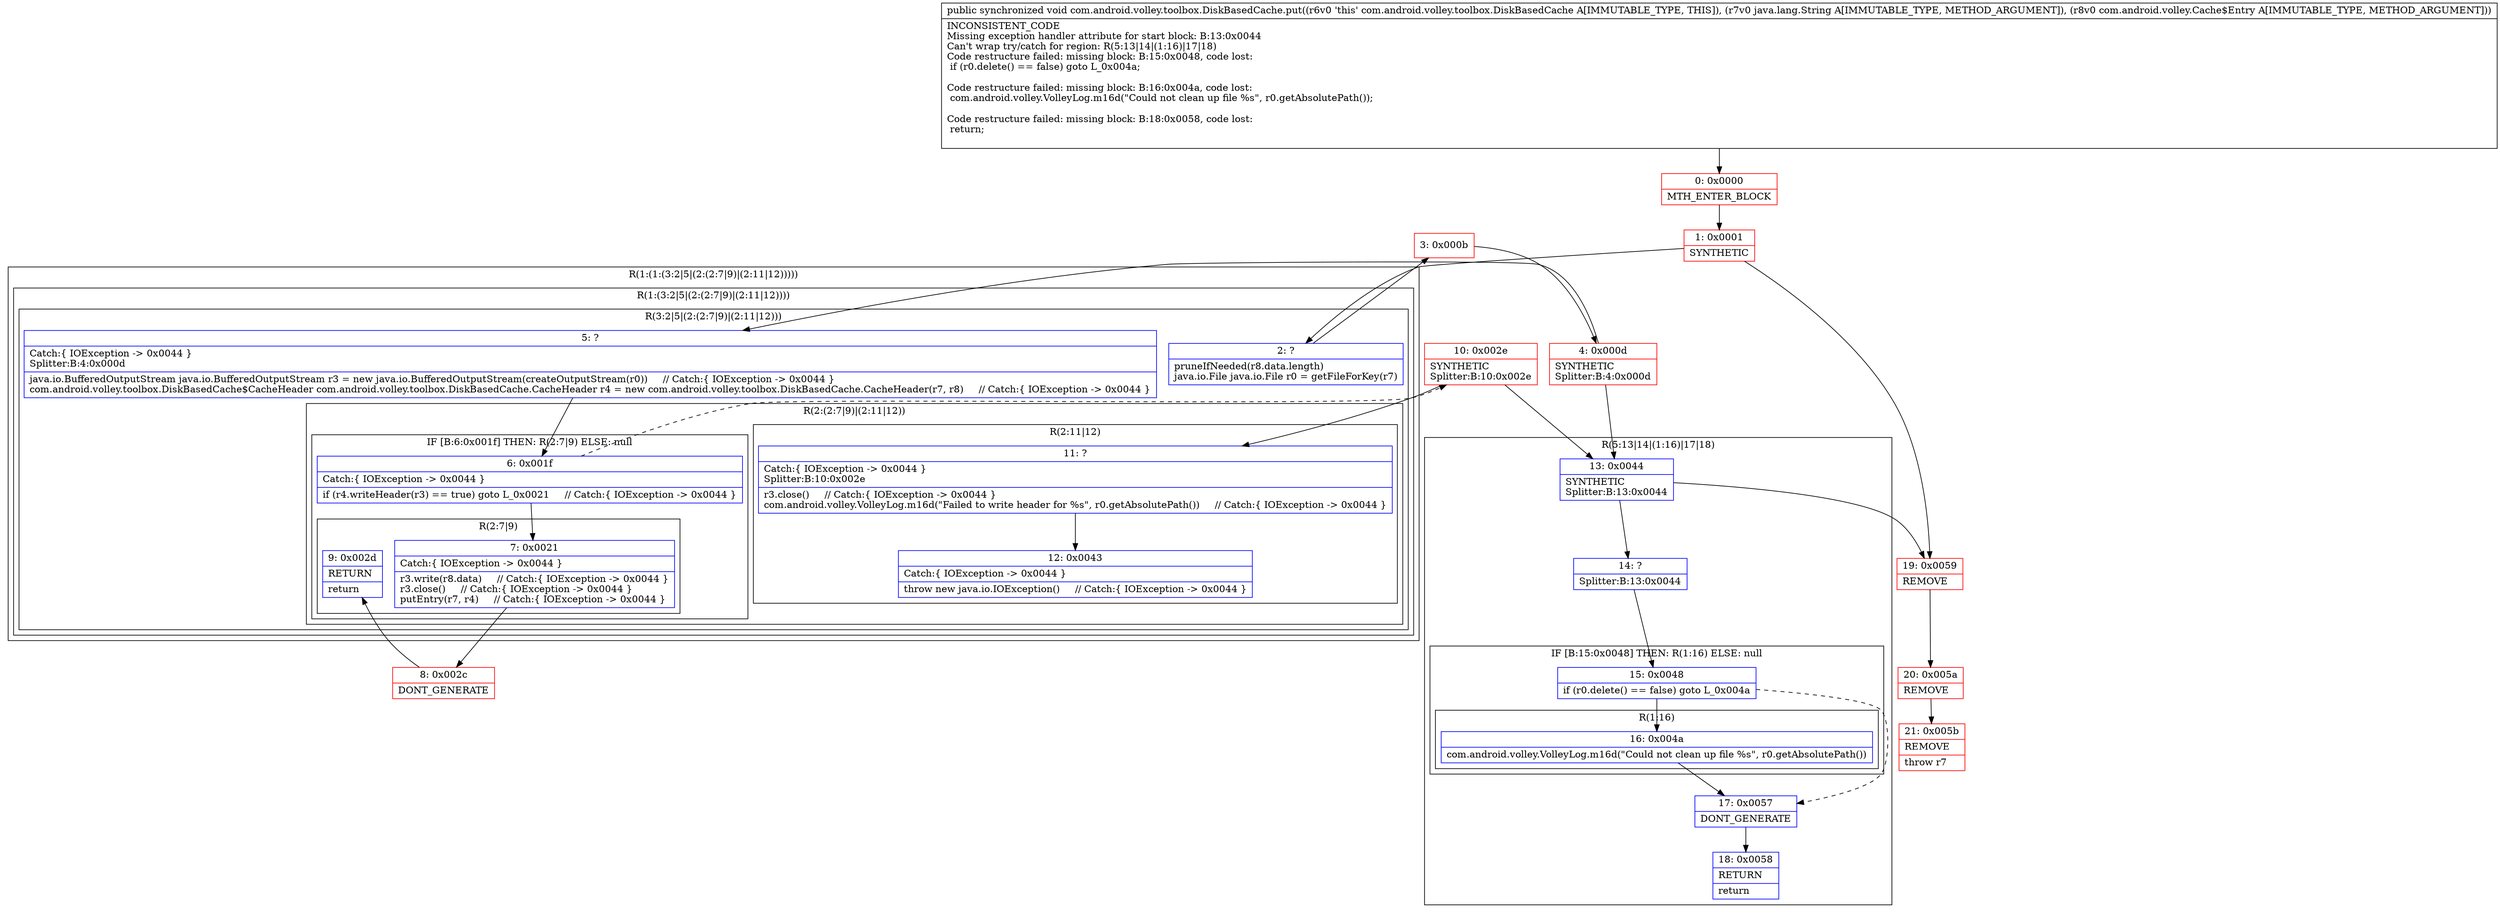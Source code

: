 digraph "CFG forcom.android.volley.toolbox.DiskBasedCache.put(Ljava\/lang\/String;Lcom\/android\/volley\/Cache$Entry;)V" {
subgraph cluster_Region_1743032309 {
label = "R(1:(1:(3:2|5|(2:(2:7|9)|(2:11|12)))))";
node [shape=record,color=blue];
subgraph cluster_Region_2140036059 {
label = "R(1:(3:2|5|(2:(2:7|9)|(2:11|12))))";
node [shape=record,color=blue];
subgraph cluster_Region_1053791197 {
label = "R(3:2|5|(2:(2:7|9)|(2:11|12)))";
node [shape=record,color=blue];
Node_2 [shape=record,label="{2\:\ ?|pruneIfNeeded(r8.data.length)\ljava.io.File java.io.File r0 = getFileForKey(r7)\l}"];
Node_5 [shape=record,label="{5\:\ ?|Catch:\{ IOException \-\> 0x0044 \}\lSplitter:B:4:0x000d\l|java.io.BufferedOutputStream java.io.BufferedOutputStream r3 = new java.io.BufferedOutputStream(createOutputStream(r0))     \/\/ Catch:\{ IOException \-\> 0x0044 \}\lcom.android.volley.toolbox.DiskBasedCache$CacheHeader com.android.volley.toolbox.DiskBasedCache.CacheHeader r4 = new com.android.volley.toolbox.DiskBasedCache.CacheHeader(r7, r8)     \/\/ Catch:\{ IOException \-\> 0x0044 \}\l}"];
subgraph cluster_Region_1680385089 {
label = "R(2:(2:7|9)|(2:11|12))";
node [shape=record,color=blue];
subgraph cluster_IfRegion_607069019 {
label = "IF [B:6:0x001f] THEN: R(2:7|9) ELSE: null";
node [shape=record,color=blue];
Node_6 [shape=record,label="{6\:\ 0x001f|Catch:\{ IOException \-\> 0x0044 \}\l|if (r4.writeHeader(r3) == true) goto L_0x0021     \/\/ Catch:\{ IOException \-\> 0x0044 \}\l}"];
subgraph cluster_Region_1505016473 {
label = "R(2:7|9)";
node [shape=record,color=blue];
Node_7 [shape=record,label="{7\:\ 0x0021|Catch:\{ IOException \-\> 0x0044 \}\l|r3.write(r8.data)     \/\/ Catch:\{ IOException \-\> 0x0044 \}\lr3.close()     \/\/ Catch:\{ IOException \-\> 0x0044 \}\lputEntry(r7, r4)     \/\/ Catch:\{ IOException \-\> 0x0044 \}\l}"];
Node_9 [shape=record,label="{9\:\ 0x002d|RETURN\l|return\l}"];
}
}
subgraph cluster_Region_1239175709 {
label = "R(2:11|12)";
node [shape=record,color=blue];
Node_11 [shape=record,label="{11\:\ ?|Catch:\{ IOException \-\> 0x0044 \}\lSplitter:B:10:0x002e\l|r3.close()     \/\/ Catch:\{ IOException \-\> 0x0044 \}\lcom.android.volley.VolleyLog.m16d(\"Failed to write header for %s\", r0.getAbsolutePath())     \/\/ Catch:\{ IOException \-\> 0x0044 \}\l}"];
Node_12 [shape=record,label="{12\:\ 0x0043|Catch:\{ IOException \-\> 0x0044 \}\l|throw new java.io.IOException()     \/\/ Catch:\{ IOException \-\> 0x0044 \}\l}"];
}
}
}
}
}
subgraph cluster_Region_754947694 {
label = "R(5:13|14|(1:16)|17|18)";
node [shape=record,color=blue];
Node_13 [shape=record,label="{13\:\ 0x0044|SYNTHETIC\lSplitter:B:13:0x0044\l}"];
Node_14 [shape=record,label="{14\:\ ?|Splitter:B:13:0x0044\l}"];
subgraph cluster_IfRegion_1873227555 {
label = "IF [B:15:0x0048] THEN: R(1:16) ELSE: null";
node [shape=record,color=blue];
Node_15 [shape=record,label="{15\:\ 0x0048|if (r0.delete() == false) goto L_0x004a\l}"];
subgraph cluster_Region_1660608911 {
label = "R(1:16)";
node [shape=record,color=blue];
Node_16 [shape=record,label="{16\:\ 0x004a|com.android.volley.VolleyLog.m16d(\"Could not clean up file %s\", r0.getAbsolutePath())\l}"];
}
}
Node_17 [shape=record,label="{17\:\ 0x0057|DONT_GENERATE\l}"];
Node_18 [shape=record,label="{18\:\ 0x0058|RETURN\l|return\l}"];
}
Node_0 [shape=record,color=red,label="{0\:\ 0x0000|MTH_ENTER_BLOCK\l}"];
Node_1 [shape=record,color=red,label="{1\:\ 0x0001|SYNTHETIC\l}"];
Node_3 [shape=record,color=red,label="{3\:\ 0x000b}"];
Node_4 [shape=record,color=red,label="{4\:\ 0x000d|SYNTHETIC\lSplitter:B:4:0x000d\l}"];
Node_8 [shape=record,color=red,label="{8\:\ 0x002c|DONT_GENERATE\l}"];
Node_10 [shape=record,color=red,label="{10\:\ 0x002e|SYNTHETIC\lSplitter:B:10:0x002e\l}"];
Node_19 [shape=record,color=red,label="{19\:\ 0x0059|REMOVE\l}"];
Node_20 [shape=record,color=red,label="{20\:\ 0x005a|REMOVE\l}"];
Node_21 [shape=record,color=red,label="{21\:\ 0x005b|REMOVE\l|throw r7\l}"];
MethodNode[shape=record,label="{public synchronized void com.android.volley.toolbox.DiskBasedCache.put((r6v0 'this' com.android.volley.toolbox.DiskBasedCache A[IMMUTABLE_TYPE, THIS]), (r7v0 java.lang.String A[IMMUTABLE_TYPE, METHOD_ARGUMENT]), (r8v0 com.android.volley.Cache$Entry A[IMMUTABLE_TYPE, METHOD_ARGUMENT]))  | INCONSISTENT_CODE\lMissing exception handler attribute for start block: B:13:0x0044\lCan't wrap try\/catch for region: R(5:13\|14\|(1:16)\|17\|18)\lCode restructure failed: missing block: B:15:0x0048, code lost:\l    if (r0.delete() == false) goto L_0x004a;\l\lCode restructure failed: missing block: B:16:0x004a, code lost:\l    com.android.volley.VolleyLog.m16d(\"Could not clean up file %s\", r0.getAbsolutePath());\l\lCode restructure failed: missing block: B:18:0x0058, code lost:\l    return;\l\l}"];
MethodNode -> Node_0;
Node_2 -> Node_3;
Node_5 -> Node_6;
Node_6 -> Node_7;
Node_6 -> Node_10[style=dashed];
Node_7 -> Node_8;
Node_11 -> Node_12;
Node_13 -> Node_14;
Node_13 -> Node_19;
Node_14 -> Node_15;
Node_15 -> Node_16;
Node_15 -> Node_17[style=dashed];
Node_16 -> Node_17;
Node_17 -> Node_18;
Node_0 -> Node_1;
Node_1 -> Node_2;
Node_1 -> Node_19;
Node_3 -> Node_4;
Node_4 -> Node_5;
Node_4 -> Node_13;
Node_8 -> Node_9;
Node_10 -> Node_11;
Node_10 -> Node_13;
Node_19 -> Node_20;
Node_20 -> Node_21;
}

